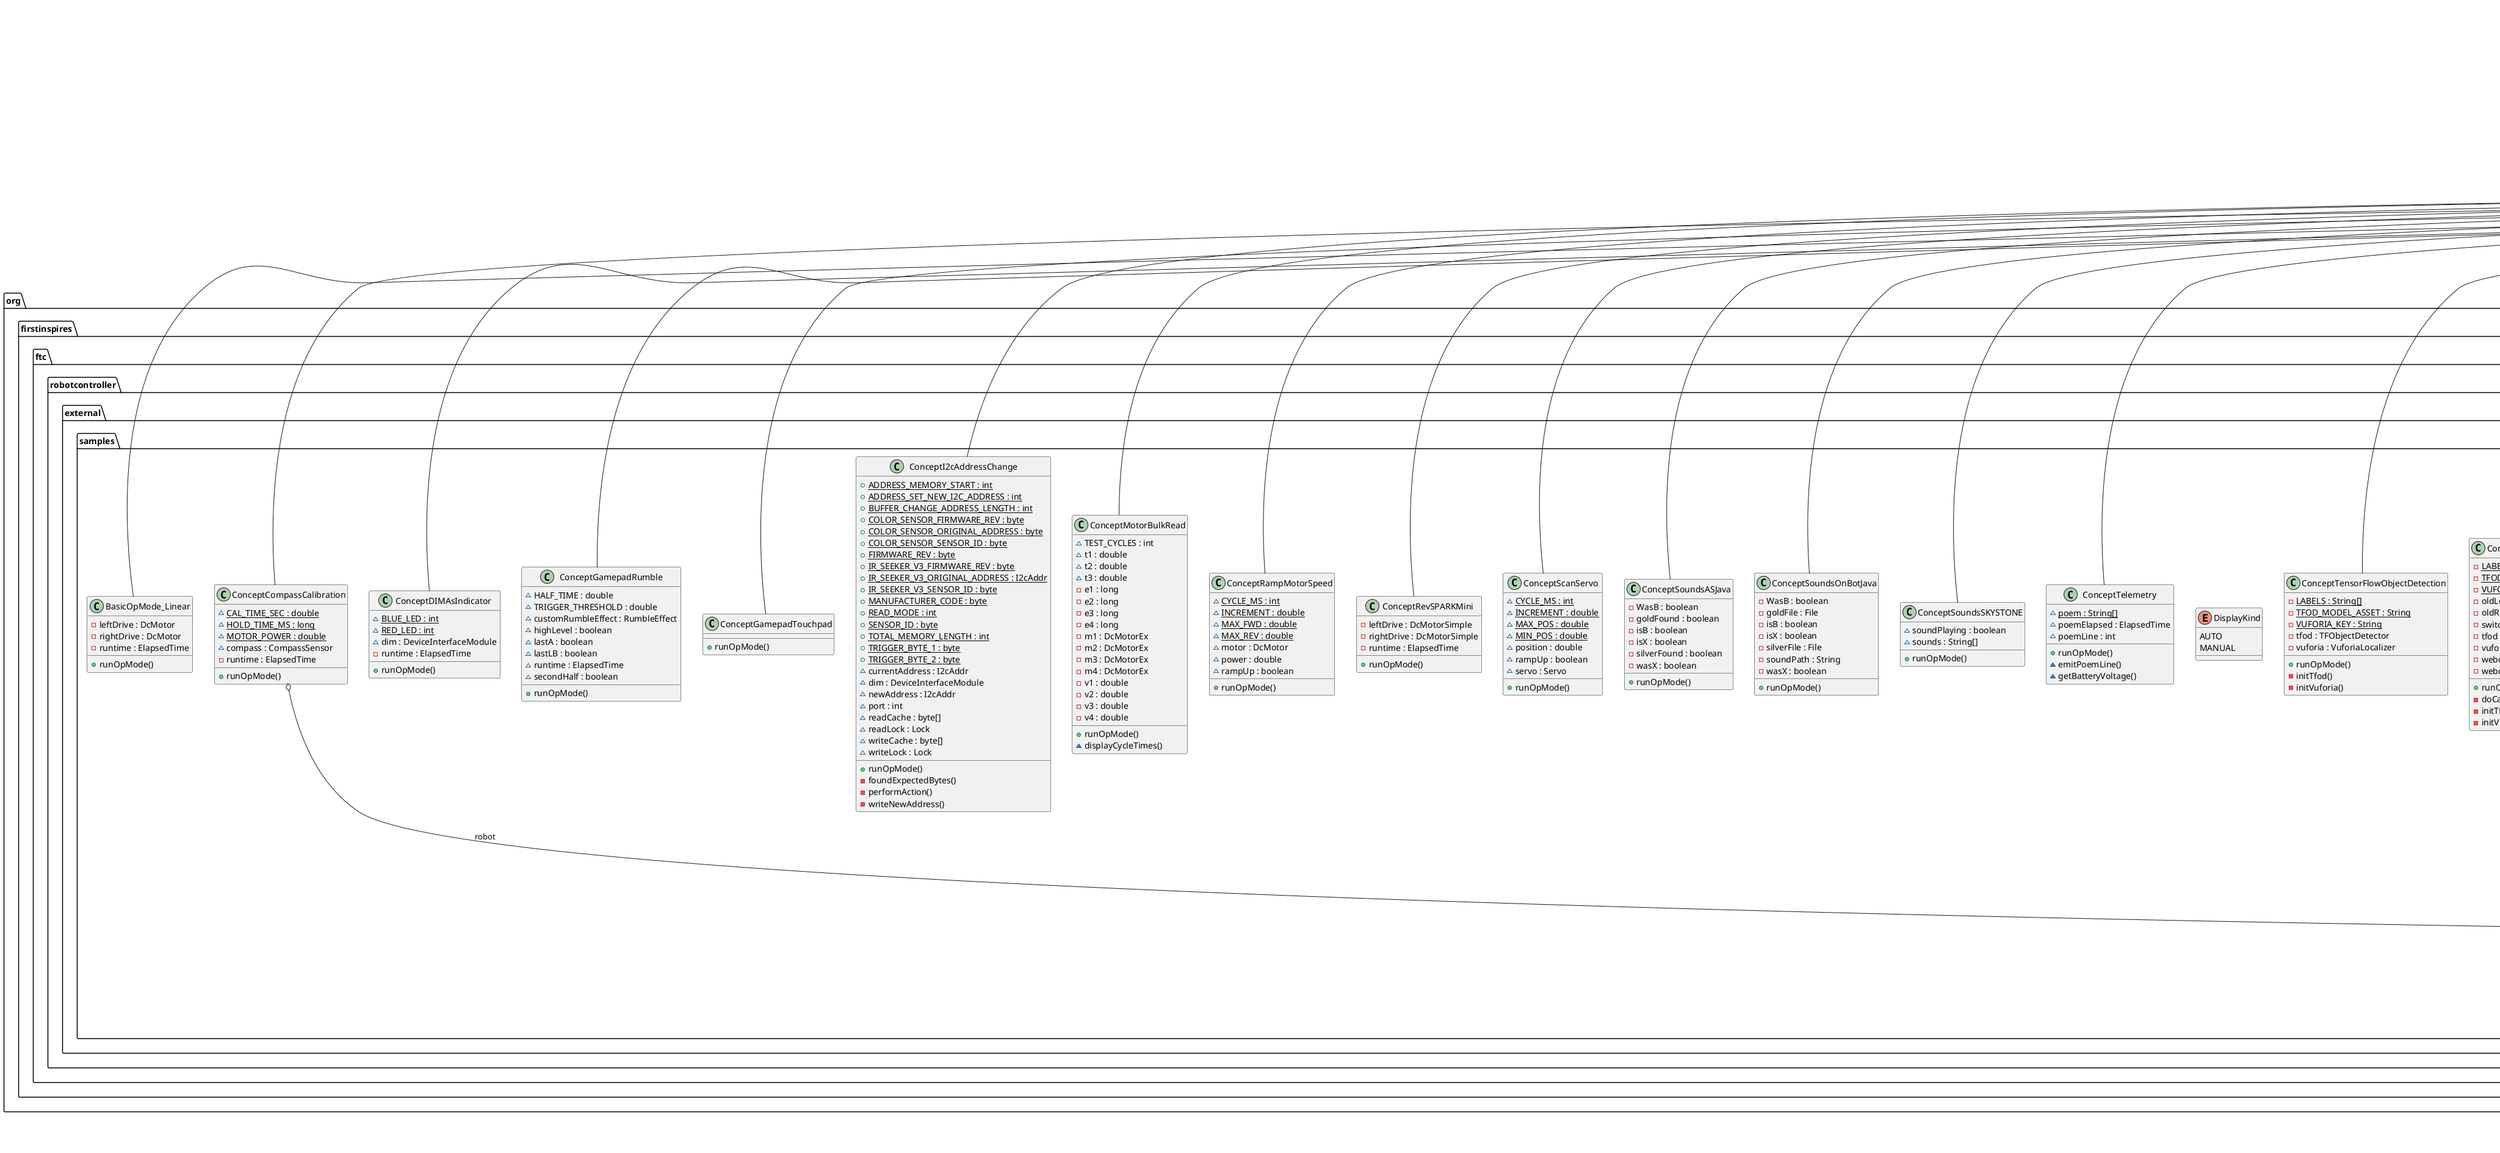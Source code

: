 @startuml

title __SAMPLES's Class Diagram__\n

  namespace org.firstinspires.ftc.robotcontroller.external.samples {
    class org.firstinspires.ftc.robotcontroller.external.samples.BasicOpMode_Iterative {
        - leftDrive : DcMotor
        - rightDrive : DcMotor
        - runtime : ElapsedTime
        + init()
        + init_loop()
        + loop()
        + start()
        + stop()
    }
  }
  

  namespace org.firstinspires.ftc.robotcontroller.external.samples {
    class org.firstinspires.ftc.robotcontroller.external.samples.BasicOpMode_Linear {
        - leftDrive : DcMotor
        - rightDrive : DcMotor
        - runtime : ElapsedTime
        + runOpMode()
    }
  }
  

  namespace org.firstinspires.ftc.robotcontroller.external.samples {
    class org.firstinspires.ftc.robotcontroller.external.samples.ConceptCompassCalibration {
        {static} ~ CAL_TIME_SEC : double
        {static} ~ HOLD_TIME_MS : long
        {static} ~ MOTOR_POWER : double
        ~ compass : CompassSensor
        - runtime : ElapsedTime
        + runOpMode()
    }
  }
  

  namespace org.firstinspires.ftc.robotcontroller.external.samples {
    class org.firstinspires.ftc.robotcontroller.external.samples.ConceptDIMAsIndicator {
        {static} ~ BLUE_LED : int
        {static} ~ RED_LED : int
        ~ dim : DeviceInterfaceModule
        - runtime : ElapsedTime
        + runOpMode()
    }
  }
  

  namespace org.firstinspires.ftc.robotcontroller.external.samples {
    class org.firstinspires.ftc.robotcontroller.external.samples.ConceptGamepadRumble {
        ~ HALF_TIME : double
        ~ TRIGGER_THRESHOLD : double
        ~ customRumbleEffect : RumbleEffect
        ~ highLevel : boolean
        ~ lastA : boolean
        ~ lastLB : boolean
        ~ runtime : ElapsedTime
        ~ secondHalf : boolean
        + runOpMode()
    }
  }
  

  namespace org.firstinspires.ftc.robotcontroller.external.samples {
    class org.firstinspires.ftc.robotcontroller.external.samples.ConceptGamepadTouchpad {
        + runOpMode()
    }
  }
  

  namespace org.firstinspires.ftc.robotcontroller.external.samples {
    class org.firstinspires.ftc.robotcontroller.external.samples.ConceptI2cAddressChange {
        {static} + ADDRESS_MEMORY_START : int
        {static} + ADDRESS_SET_NEW_I2C_ADDRESS : int
        {static} + BUFFER_CHANGE_ADDRESS_LENGTH : int
        {static} + COLOR_SENSOR_FIRMWARE_REV : byte
        {static} + COLOR_SENSOR_ORIGINAL_ADDRESS : byte
        {static} + COLOR_SENSOR_SENSOR_ID : byte
        {static} + FIRMWARE_REV : byte
        {static} + IR_SEEKER_V3_FIRMWARE_REV : byte
        {static} + IR_SEEKER_V3_ORIGINAL_ADDRESS : I2cAddr
        {static} + IR_SEEKER_V3_SENSOR_ID : byte
        {static} + MANUFACTURER_CODE : byte
        {static} + READ_MODE : int
        {static} + SENSOR_ID : byte
        {static} + TOTAL_MEMORY_LENGTH : int
        {static} + TRIGGER_BYTE_1 : byte
        {static} + TRIGGER_BYTE_2 : byte
        ~ currentAddress : I2cAddr
        ~ dim : DeviceInterfaceModule
        ~ newAddress : I2cAddr
        ~ port : int
        ~ readCache : byte[]
        ~ readLock : Lock
        ~ writeCache : byte[]
        ~ writeLock : Lock
        + runOpMode()
        - foundExpectedBytes()
        - performAction()
        - writeNewAddress()
    }
  }
  

  namespace org.firstinspires.ftc.robotcontroller.external.samples {
    class org.firstinspires.ftc.robotcontroller.external.samples.ConceptMotorBulkRead {
        ~ TEST_CYCLES : int
        ~ t1 : double
        ~ t2 : double
        ~ t3 : double
        - e1 : long
        - e2 : long
        - e3 : long
        - e4 : long
        - m1 : DcMotorEx
        - m2 : DcMotorEx
        - m3 : DcMotorEx
        - m4 : DcMotorEx
        - v1 : double
        - v2 : double
        - v3 : double
        - v4 : double
        + runOpMode()
        ~ displayCycleTimes()
    }
  }
  

  namespace org.firstinspires.ftc.robotcontroller.external.samples {
    class org.firstinspires.ftc.robotcontroller.external.samples.ConceptNullOp {
        - runtime : ElapsedTime
        + init()
        + init_loop()
        + loop()
        + start()
    }
  }
  

  namespace org.firstinspires.ftc.robotcontroller.external.samples {
    class org.firstinspires.ftc.robotcontroller.external.samples.ConceptRampMotorSpeed {
        {static} ~ CYCLE_MS : int
        {static} ~ INCREMENT : double
        {static} ~ MAX_FWD : double
        {static} ~ MAX_REV : double
        ~ motor : DcMotor
        ~ power : double
        ~ rampUp : boolean
        + runOpMode()
    }
  }
  

  namespace org.firstinspires.ftc.robotcontroller.external.samples {
    class org.firstinspires.ftc.robotcontroller.external.samples.ConceptRevSPARKMini {
        - leftDrive : DcMotorSimple
        - rightDrive : DcMotorSimple
        - runtime : ElapsedTime
        + runOpMode()
    }
  }
  

  namespace org.firstinspires.ftc.robotcontroller.external.samples {
    class org.firstinspires.ftc.robotcontroller.external.samples.ConceptScanServo {
        {static} ~ CYCLE_MS : int
        {static} ~ INCREMENT : double
        {static} ~ MAX_POS : double
        {static} ~ MIN_POS : double
        ~ position : double
        ~ rampUp : boolean
        ~ servo : Servo
        + runOpMode()
    }
  }
  

  namespace org.firstinspires.ftc.robotcontroller.external.samples {
    class org.firstinspires.ftc.robotcontroller.external.samples.ConceptSoundsASJava {
        - WasB : boolean
        - goldFound : boolean
        - isB : boolean
        - isX : boolean
        - silverFound : boolean
        - wasX : boolean
        + runOpMode()
    }
  }
  

  namespace org.firstinspires.ftc.robotcontroller.external.samples {
    class org.firstinspires.ftc.robotcontroller.external.samples.ConceptSoundsOnBotJava {
        - WasB : boolean
        - goldFile : File
        - isB : boolean
        - isX : boolean
        - silverFile : File
        - soundPath : String
        - wasX : boolean
        + runOpMode()
    }
  }
  

  namespace org.firstinspires.ftc.robotcontroller.external.samples {
    class org.firstinspires.ftc.robotcontroller.external.samples.ConceptSoundsSKYSTONE {
        ~ soundPlaying : boolean
        ~ sounds : String[]
        + runOpMode()
    }
  }
  

  namespace org.firstinspires.ftc.robotcontroller.external.samples {
    class org.firstinspires.ftc.robotcontroller.external.samples.ConceptTelemetry {
        {static} ~ poem : String[]
        ~ poemElapsed : ElapsedTime
        ~ poemLine : int
        + runOpMode()
        ~ emitPoemLine()
        ~ getBatteryVoltage()
    }
  }
  

  namespace org.firstinspires.ftc.robotcontroller.external.samples {
    class org.firstinspires.ftc.robotcontroller.external.samples.ConceptTensorFlowObjectDetection {
        {static} - LABELS : String[]
        {static} - TFOD_MODEL_ASSET : String
        {static} - VUFORIA_KEY : String
        - tfod : TFObjectDetector
        - vuforia : VuforiaLocalizer
        + runOpMode()
        - initTfod()
        - initVuforia()
    }
  }
  

  namespace org.firstinspires.ftc.robotcontroller.external.samples {
    class org.firstinspires.ftc.robotcontroller.external.samples.ConceptTensorFlowObjectDetectionSwitchableCameras {
        {static} - LABELS : String[]
        {static} - TFOD_MODEL_ASSET : String
        {static} - VUFORIA_KEY : String
        - oldLeftBumper : boolean
        - oldRightBumper : boolean
        - switchableCamera : SwitchableCamera
        - tfod : TFObjectDetector
        - vuforia : VuforiaLocalizer
        - webcam1 : WebcamName
        - webcam2 : WebcamName
        + runOpMode()
        - doCameraSwitching()
        - initTfod()
        - initVuforia()
    }
  }
  

  namespace org.firstinspires.ftc.robotcontroller.external.samples {
    class org.firstinspires.ftc.robotcontroller.external.samples.ConceptTensorFlowObjectDetectionWebcam {
        {static} - LABELS : String[]
        {static} - TFOD_MODEL_ASSET : String
        {static} - VUFORIA_KEY : String
        - tfod : TFObjectDetector
        - vuforia : VuforiaLocalizer
        + runOpMode()
        - initTfod()
        - initVuforia()
    }
  }
  

  namespace org.firstinspires.ftc.robotcontroller.external.samples {
    class org.firstinspires.ftc.robotcontroller.external.samples.ConceptVuMarkIdentification {
        {static} + TAG : String
        ~ lastLocation : OpenGLMatrix
        ~ vuforia : VuforiaLocalizer
        + runOpMode()
        ~ format()
    }
  }
  

  namespace org.firstinspires.ftc.robotcontroller.external.samples {
    class org.firstinspires.ftc.robotcontroller.external.samples.ConceptVuMarkIdentificationWebcam {
        {static} + TAG : String
        ~ lastLocation : OpenGLMatrix
        ~ vuforia : VuforiaLocalizer
        ~ webcamName : WebcamName
        + runOpMode()
        ~ format()
    }
  }
  

  namespace org.firstinspires.ftc.robotcontroller.external.samples {
    class org.firstinspires.ftc.robotcontroller.external.samples.ConceptVuforiaDriveToTargetWebcam {
        ~ DESIRED_DISTANCE : double
        ~ MM_PER_INCH : double
        ~ SPEED_GAIN : double
        ~ TURN_GAIN : double
        ~ targetName : String
        ~ targetPose : OpenGLMatrix
        ~ vuforia : VuforiaLocalizer
        {static} - VUFORIA_KEY : String
        - leftDrive : DcMotor
        - rightDrive : DcMotor
        + runOpMode()
    }
  }
  

  namespace org.firstinspires.ftc.robotcontroller.external.samples {
    class org.firstinspires.ftc.robotcontroller.external.samples.ConceptVuforiaFieldNavigation {
        {static} - CAMERA_CHOICE : CameraDirection
        {static} - PHONE_IS_PORTRAIT : boolean
        {static} - VUFORIA_KEY : String
        {static} - halfField : float
        {static} - halfTile : float
        - lastLocation : OpenGLMatrix
        {static} - mmPerInch : float
        {static} - mmTargetHeight : float
        {static} - oneAndHalfTile : float
        - phoneXRotate : float
        - phoneYRotate : float
        - phoneZRotate : float
        - targetVisible : boolean
        - targets : VuforiaTrackables
        - vuforia : VuforiaLocalizer
        + runOpMode()
        ~ identifyTarget()
    }
  }
  

  namespace org.firstinspires.ftc.robotcontroller.external.samples {
    class org.firstinspires.ftc.robotcontroller.external.samples.ConceptVuforiaFieldNavigationWebcam {
        {static} - VUFORIA_KEY : String
        {static} - halfField : float
        {static} - halfTile : float
        - lastLocation : OpenGLMatrix
        {static} - mmPerInch : float
        {static} - mmTargetHeight : float
        {static} - oneAndHalfTile : float
        - targetVisible : boolean
        - targets : VuforiaTrackables
        - vuforia : VuforiaLocalizer
        - webcamName : WebcamName
        + runOpMode()
        ~ identifyTarget()
    }
  }
  

  namespace org.firstinspires.ftc.robotcontroller.external.samples {
    class org.firstinspires.ftc.robotcontroller.external.samples.ConceptWebcam {
        {static} - TAG : String
        - callbackHandler : Handler
        - camera : Camera
        - cameraCaptureSession : CameraCaptureSession
        - cameraManager : CameraManager
        - cameraName : WebcamName
        - captureCounter : int
        - captureDirectory : File
        - frameQueue : EvictingBlockingQueue<Bitmap>
        {static} - secondsPermissionTimeout : int
        + runOpMode()
        - closeCamera()
        - contains()
        - error()
        - error()
        - initializeFrameQueue()
        - onNewFrame()
        - openCamera()
        - saveBitmap()
        - startCamera()
        - stopCamera()
    }
  }
  

  namespace org.firstinspires.ftc.robotcontroller.external.samples {
    class org.firstinspires.ftc.robotcontroller.external.samples.HardwarePushbot {
        {static} + ARM_DOWN_POWER : double
        {static} + ARM_UP_POWER : double
        {static} + MID_SERVO : double
        + leftArm : DcMotor
        + leftClaw : Servo
        + leftDrive : DcMotor
        + rightClaw : Servo
        + rightDrive : DcMotor
        ~ hwMap : HardwareMap
        - period : ElapsedTime
        + HardwarePushbot()
        + init()
    }
  }
  

  namespace org.firstinspires.ftc.robotcontroller.external.samples {
    class org.firstinspires.ftc.robotcontroller.external.samples.PushbotAutoDriveByEncoder_Linear {
        {static} ~ COUNTS_PER_INCH : double
        {static} ~ COUNTS_PER_MOTOR_REV : double
        {static} ~ DRIVE_GEAR_REDUCTION : double
        {static} ~ DRIVE_SPEED : double
        {static} ~ TURN_SPEED : double
        {static} ~ WHEEL_DIAMETER_INCHES : double
        - runtime : ElapsedTime
        + encoderDrive()
        + runOpMode()
    }
  }
  

  namespace org.firstinspires.ftc.robotcontroller.external.samples {
    class org.firstinspires.ftc.robotcontroller.external.samples.PushbotAutoDriveByGyro_Linear {
        {static} ~ COUNTS_PER_INCH : double
        {static} ~ COUNTS_PER_MOTOR_REV : double
        {static} ~ DRIVE_GEAR_REDUCTION : double
        {static} ~ DRIVE_SPEED : double
        {static} ~ HEADING_THRESHOLD : double
        {static} ~ P_DRIVE_COEFF : double
        {static} ~ P_TURN_COEFF : double
        {static} ~ TURN_SPEED : double
        {static} ~ WHEEL_DIAMETER_INCHES : double
        ~ gyro : ModernRoboticsI2cGyro
        + getError()
        + getSteer()
        + gyroDrive()
        + gyroHold()
        + gyroTurn()
        + runOpMode()
        ~ onHeading()
    }
  }
  

  namespace org.firstinspires.ftc.robotcontroller.external.samples {
    class org.firstinspires.ftc.robotcontroller.external.samples.PushbotAutoDriveByTime_Linear {
        {static} ~ FORWARD_SPEED : double
        {static} ~ TURN_SPEED : double
        - runtime : ElapsedTime
        + runOpMode()
    }
  }
  

  namespace org.firstinspires.ftc.robotcontroller.external.samples {
    class org.firstinspires.ftc.robotcontroller.external.samples.PushbotAutoDriveToLine_Linear {
        {static} ~ APPROACH_SPEED : double
        {static} ~ WHITE_THRESHOLD : double
        ~ lightSensor : LightSensor
        + runOpMode()
    }
  }
  

  namespace org.firstinspires.ftc.robotcontroller.external.samples {
    class org.firstinspires.ftc.robotcontroller.external.samples.PushbotTeleopPOV_Linear {
        ~ CLAW_SPEED : double
        ~ clawOffset : double
        + runOpMode()
    }
  }
  

  namespace org.firstinspires.ftc.robotcontroller.external.samples {
    class org.firstinspires.ftc.robotcontroller.external.samples.PushbotTeleopTank_Iterative {
        ~ CLAW_SPEED : double
        ~ clawOffset : double
        + init()
        + init_loop()
        + loop()
        + start()
        + stop()
    }
  }
  

  namespace org.firstinspires.ftc.robotcontroller.external.samples {
    class org.firstinspires.ftc.robotcontroller.external.samples.SampleRevBlinkinLedDriver {
        ~ blinkinLedDriver : RevBlinkinLedDriver
        ~ display : Item
        ~ gamepadRateLimit : Deadline
        ~ ledCycleDeadline : Deadline
        ~ pattern : BlinkinPattern
        ~ patternName : Item
        {static} - GAMEPAD_LOCKOUT : int
        {static} - LED_PERIOD : int
        + init()
        + loop()
        # displayPattern()
        # doAutoDisplay()
        # handleGamepad()
        # setDisplayKind()
    }
  }
  

  namespace org.firstinspires.ftc.robotcontroller.external.samples {
    enum DisplayKind {
      AUTO
      MANUAL
    }
  }
  

  namespace org.firstinspires.ftc.robotcontroller.external.samples {
    class org.firstinspires.ftc.robotcontroller.external.samples.SensorAdafruitRGB {
        {static} ~ LED_CHANNEL : int
        ~ cdim : DeviceInterfaceModule
        ~ sensorRGB : ColorSensor
        + runOpMode()
    }
  }
  

  namespace org.firstinspires.ftc.robotcontroller.external.samples {
    class org.firstinspires.ftc.robotcontroller.external.samples.SensorBNO055IMU {
        ~ angles : Orientation
        ~ gravity : Acceleration
        ~ imu : BNO055IMU
        + runOpMode()
        ~ composeTelemetry()
        ~ formatAngle()
        ~ formatDegrees()
    }
  }
  

  namespace org.firstinspires.ftc.robotcontroller.external.samples {
    class org.firstinspires.ftc.robotcontroller.external.samples.SensorBNO055IMUCalibration {
        ~ angles : Orientation
        ~ imu : BNO055IMU
        + runOpMode()
        ~ composeTelemetry()
        ~ formatAngle()
        ~ formatDegrees()
    }
  }
  

  namespace org.firstinspires.ftc.robotcontroller.external.samples {
    class org.firstinspires.ftc.robotcontroller.external.samples.SensorColor {
        ~ colorSensor : NormalizedColorSensor
        ~ relativeLayout : View
        + runOpMode()
        # runSample()
    }
  }
  

  namespace org.firstinspires.ftc.robotcontroller.external.samples {
    class org.firstinspires.ftc.robotcontroller.external.samples.SensorDIO {
        ~ BLUE_LED_CHANNEL : int
        ~ RED_LED_CHANNEL : int
        + runOpMode()
    }
  }
  

  namespace org.firstinspires.ftc.robotcontroller.external.samples {
    class org.firstinspires.ftc.robotcontroller.external.samples.SensorDigitalTouch {
        ~ digitalTouch : DigitalChannel
        + runOpMode()
    }
  }
  

  namespace org.firstinspires.ftc.robotcontroller.external.samples {
    class org.firstinspires.ftc.robotcontroller.external.samples.SensorKLNavxMicro {
        ~ gyro : IntegratingGyroscope
        ~ navxMicro : NavxMicroNavigationSensor
        ~ timer : ElapsedTime
        + runOpMode()
        ~ formatAngle()
        ~ formatDegrees()
        ~ formatRate()
    }
  }
  

  namespace org.firstinspires.ftc.robotcontroller.external.samples {
    class org.firstinspires.ftc.robotcontroller.external.samples.SensorMRColor {
        ~ colorSensor : ColorSensor
        + runOpMode()
    }
  }
  

  namespace org.firstinspires.ftc.robotcontroller.external.samples {
    class org.firstinspires.ftc.robotcontroller.external.samples.SensorMRCompass {
        ~ compass : ModernRoboticsI2cCompassSensor
        ~ timer : ElapsedTime
        + runOpMode()
        # doTelemetry()
    }
  }
  

  namespace org.firstinspires.ftc.robotcontroller.external.samples {
    class org.firstinspires.ftc.robotcontroller.external.samples.SensorMRGyro {
        ~ gyro : IntegratingGyroscope
        ~ modernRoboticsI2cGyro : ModernRoboticsI2cGyro
        ~ timer : ElapsedTime
        + runOpMode()
        ~ formatFloat()
        ~ formatRate()
        ~ formatRaw()
    }
  }
  

  namespace org.firstinspires.ftc.robotcontroller.external.samples {
    class org.firstinspires.ftc.robotcontroller.external.samples.SensorMRIrSeeker {
        + runOpMode()
    }
  }
  

  namespace org.firstinspires.ftc.robotcontroller.external.samples {
    class org.firstinspires.ftc.robotcontroller.external.samples.SensorMROpticalDistance {
        ~ odsSensor : OpticalDistanceSensor
        + runOpMode()
    }
  }
  

  namespace org.firstinspires.ftc.robotcontroller.external.samples {
    class org.firstinspires.ftc.robotcontroller.external.samples.SensorMRRangeSensor {
        ~ rangeSensor : ModernRoboticsI2cRangeSensor
        + runOpMode()
    }
  }
  

  namespace org.firstinspires.ftc.robotcontroller.external.samples {
    class org.firstinspires.ftc.robotcontroller.external.samples.SensorREV2mDistance {
        - sensorRange : DistanceSensor
        + runOpMode()
    }
  }
  

  org.firstinspires.ftc.robotcontroller.external.samples.BasicOpMode_Iterative -up-|> com.qualcomm.robotcore.eventloop.opmode.OpMode
  org.firstinspires.ftc.robotcontroller.external.samples.BasicOpMode_Linear -up-|> com.qualcomm.robotcore.eventloop.opmode.LinearOpMode
  org.firstinspires.ftc.robotcontroller.external.samples.ConceptCompassCalibration -up-|> com.qualcomm.robotcore.eventloop.opmode.LinearOpMode
  org.firstinspires.ftc.robotcontroller.external.samples.ConceptCompassCalibration o-- org.firstinspires.ftc.robotcontroller.external.samples.HardwarePushbot : robot
  org.firstinspires.ftc.robotcontroller.external.samples.ConceptDIMAsIndicator -up-|> com.qualcomm.robotcore.eventloop.opmode.LinearOpMode
  org.firstinspires.ftc.robotcontroller.external.samples.ConceptGamepadRumble -up-|> com.qualcomm.robotcore.eventloop.opmode.LinearOpMode
  org.firstinspires.ftc.robotcontroller.external.samples.ConceptGamepadTouchpad -up-|> com.qualcomm.robotcore.eventloop.opmode.LinearOpMode
  org.firstinspires.ftc.robotcontroller.external.samples.ConceptI2cAddressChange -up-|> com.qualcomm.robotcore.eventloop.opmode.LinearOpMode
  org.firstinspires.ftc.robotcontroller.external.samples.ConceptMotorBulkRead -up-|> com.qualcomm.robotcore.eventloop.opmode.LinearOpMode
  org.firstinspires.ftc.robotcontroller.external.samples.ConceptNullOp -up-|> com.qualcomm.robotcore.eventloop.opmode.OpMode
  org.firstinspires.ftc.robotcontroller.external.samples.ConceptRampMotorSpeed -up-|> com.qualcomm.robotcore.eventloop.opmode.LinearOpMode
  org.firstinspires.ftc.robotcontroller.external.samples.ConceptRevSPARKMini -up-|> com.qualcomm.robotcore.eventloop.opmode.LinearOpMode
  org.firstinspires.ftc.robotcontroller.external.samples.ConceptScanServo -up-|> com.qualcomm.robotcore.eventloop.opmode.LinearOpMode
  org.firstinspires.ftc.robotcontroller.external.samples.ConceptSoundsASJava -up-|> com.qualcomm.robotcore.eventloop.opmode.LinearOpMode
  org.firstinspires.ftc.robotcontroller.external.samples.ConceptSoundsOnBotJava -up-|> com.qualcomm.robotcore.eventloop.opmode.LinearOpMode
  org.firstinspires.ftc.robotcontroller.external.samples.ConceptSoundsSKYSTONE -up-|> com.qualcomm.robotcore.eventloop.opmode.LinearOpMode
  org.firstinspires.ftc.robotcontroller.external.samples.ConceptTelemetry -up-|> com.qualcomm.robotcore.eventloop.opmode.LinearOpMode
  org.firstinspires.ftc.robotcontroller.external.samples.ConceptTensorFlowObjectDetection -up-|> com.qualcomm.robotcore.eventloop.opmode.LinearOpMode
  org.firstinspires.ftc.robotcontroller.external.samples.ConceptTensorFlowObjectDetectionSwitchableCameras -up-|> com.qualcomm.robotcore.eventloop.opmode.LinearOpMode
  org.firstinspires.ftc.robotcontroller.external.samples.ConceptTensorFlowObjectDetectionWebcam -up-|> com.qualcomm.robotcore.eventloop.opmode.LinearOpMode
  org.firstinspires.ftc.robotcontroller.external.samples.ConceptVuMarkIdentification -up-|> com.qualcomm.robotcore.eventloop.opmode.LinearOpMode
  org.firstinspires.ftc.robotcontroller.external.samples.ConceptVuMarkIdentificationWebcam -up-|> com.qualcomm.robotcore.eventloop.opmode.LinearOpMode
  org.firstinspires.ftc.robotcontroller.external.samples.ConceptVuforiaDriveToTargetWebcam -up-|> com.qualcomm.robotcore.eventloop.opmode.LinearOpMode
  org.firstinspires.ftc.robotcontroller.external.samples.ConceptVuforiaFieldNavigation -up-|> com.qualcomm.robotcore.eventloop.opmode.LinearOpMode
  org.firstinspires.ftc.robotcontroller.external.samples.ConceptVuforiaFieldNavigationWebcam -up-|> com.qualcomm.robotcore.eventloop.opmode.LinearOpMode
  org.firstinspires.ftc.robotcontroller.external.samples.ConceptWebcam -up-|> com.qualcomm.robotcore.eventloop.opmode.LinearOpMode
  org.firstinspires.ftc.robotcontroller.external.samples.PushbotAutoDriveByEncoder_Linear -up-|> com.qualcomm.robotcore.eventloop.opmode.LinearOpMode
  org.firstinspires.ftc.robotcontroller.external.samples.PushbotAutoDriveByEncoder_Linear o-- org.firstinspires.ftc.robotcontroller.external.samples.HardwarePushbot : robot
  org.firstinspires.ftc.robotcontroller.external.samples.PushbotAutoDriveByGyro_Linear -up-|> com.qualcomm.robotcore.eventloop.opmode.LinearOpMode
  org.firstinspires.ftc.robotcontroller.external.samples.PushbotAutoDriveByGyro_Linear o-- org.firstinspires.ftc.robotcontroller.external.samples.HardwarePushbot : robot
  org.firstinspires.ftc.robotcontroller.external.samples.PushbotAutoDriveByTime_Linear -up-|> com.qualcomm.robotcore.eventloop.opmode.LinearOpMode
  org.firstinspires.ftc.robotcontroller.external.samples.PushbotAutoDriveByTime_Linear o-- org.firstinspires.ftc.robotcontroller.external.samples.HardwarePushbot : robot
  org.firstinspires.ftc.robotcontroller.external.samples.PushbotAutoDriveToLine_Linear -up-|> com.qualcomm.robotcore.eventloop.opmode.LinearOpMode
  org.firstinspires.ftc.robotcontroller.external.samples.PushbotAutoDriveToLine_Linear o-- org.firstinspires.ftc.robotcontroller.external.samples.HardwarePushbot : robot
  org.firstinspires.ftc.robotcontroller.external.samples.PushbotTeleopPOV_Linear -up-|> com.qualcomm.robotcore.eventloop.opmode.LinearOpMode
  org.firstinspires.ftc.robotcontroller.external.samples.PushbotTeleopPOV_Linear o-- org.firstinspires.ftc.robotcontroller.external.samples.HardwarePushbot : robot
  org.firstinspires.ftc.robotcontroller.external.samples.PushbotTeleopTank_Iterative -up-|> com.qualcomm.robotcore.eventloop.opmode.OpMode
  org.firstinspires.ftc.robotcontroller.external.samples.PushbotTeleopTank_Iterative o-- org.firstinspires.ftc.robotcontroller.external.samples.HardwarePushbot : robot
  org.firstinspires.ftc.robotcontroller.external.samples.SampleRevBlinkinLedDriver -up-|> com.qualcomm.robotcore.eventloop.opmode.OpMode
  org.firstinspires.ftc.robotcontroller.external.samples.SampleRevBlinkinLedDriver o-- org.firstinspires.ftc.robotcontroller.external.samples.SampleRevBlinkinLedDriver.DisplayKind : displayKind
  org.firstinspires.ftc.robotcontroller.external.samples.SampleRevBlinkinLedDriver +-down- org.firstinspires.ftc.robotcontroller.external.samples.SampleRevBlinkinLedDriver.DisplayKind
  org.firstinspires.ftc.robotcontroller.external.samples.SensorAdafruitRGB -up-|> com.qualcomm.robotcore.eventloop.opmode.LinearOpMode
  org.firstinspires.ftc.robotcontroller.external.samples.SensorBNO055IMU -up-|> com.qualcomm.robotcore.eventloop.opmode.LinearOpMode
  org.firstinspires.ftc.robotcontroller.external.samples.SensorBNO055IMUCalibration -up-|> com.qualcomm.robotcore.eventloop.opmode.LinearOpMode
  org.firstinspires.ftc.robotcontroller.external.samples.SensorColor -up-|> com.qualcomm.robotcore.eventloop.opmode.LinearOpMode
  org.firstinspires.ftc.robotcontroller.external.samples.SensorDIO -up-|> com.qualcomm.robotcore.eventloop.opmode.LinearOpMode
  org.firstinspires.ftc.robotcontroller.external.samples.SensorDigitalTouch -up-|> com.qualcomm.robotcore.eventloop.opmode.LinearOpMode
  org.firstinspires.ftc.robotcontroller.external.samples.SensorKLNavxMicro -up-|> com.qualcomm.robotcore.eventloop.opmode.LinearOpMode
  org.firstinspires.ftc.robotcontroller.external.samples.SensorMRColor -up-|> com.qualcomm.robotcore.eventloop.opmode.LinearOpMode
  org.firstinspires.ftc.robotcontroller.external.samples.SensorMRCompass -up-|> com.qualcomm.robotcore.eventloop.opmode.LinearOpMode
  org.firstinspires.ftc.robotcontroller.external.samples.SensorMRGyro -up-|> com.qualcomm.robotcore.eventloop.opmode.LinearOpMode
  org.firstinspires.ftc.robotcontroller.external.samples.SensorMRIrSeeker -up-|> com.qualcomm.robotcore.eventloop.opmode.LinearOpMode
  org.firstinspires.ftc.robotcontroller.external.samples.SensorMROpticalDistance -up-|> com.qualcomm.robotcore.eventloop.opmode.LinearOpMode
  org.firstinspires.ftc.robotcontroller.external.samples.SensorMRRangeSensor -up-|> com.qualcomm.robotcore.eventloop.opmode.LinearOpMode
  org.firstinspires.ftc.robotcontroller.external.samples.SensorREV2mDistance -up-|> com.qualcomm.robotcore.eventloop.opmode.LinearOpMode


right footer


PlantUML diagram generated by SketchIt! (https://bitbucket.org/pmesmeur/sketch.it)
For more information about this tool, please contact philippe.mesmeur@gmail.com
endfooter

@enduml
